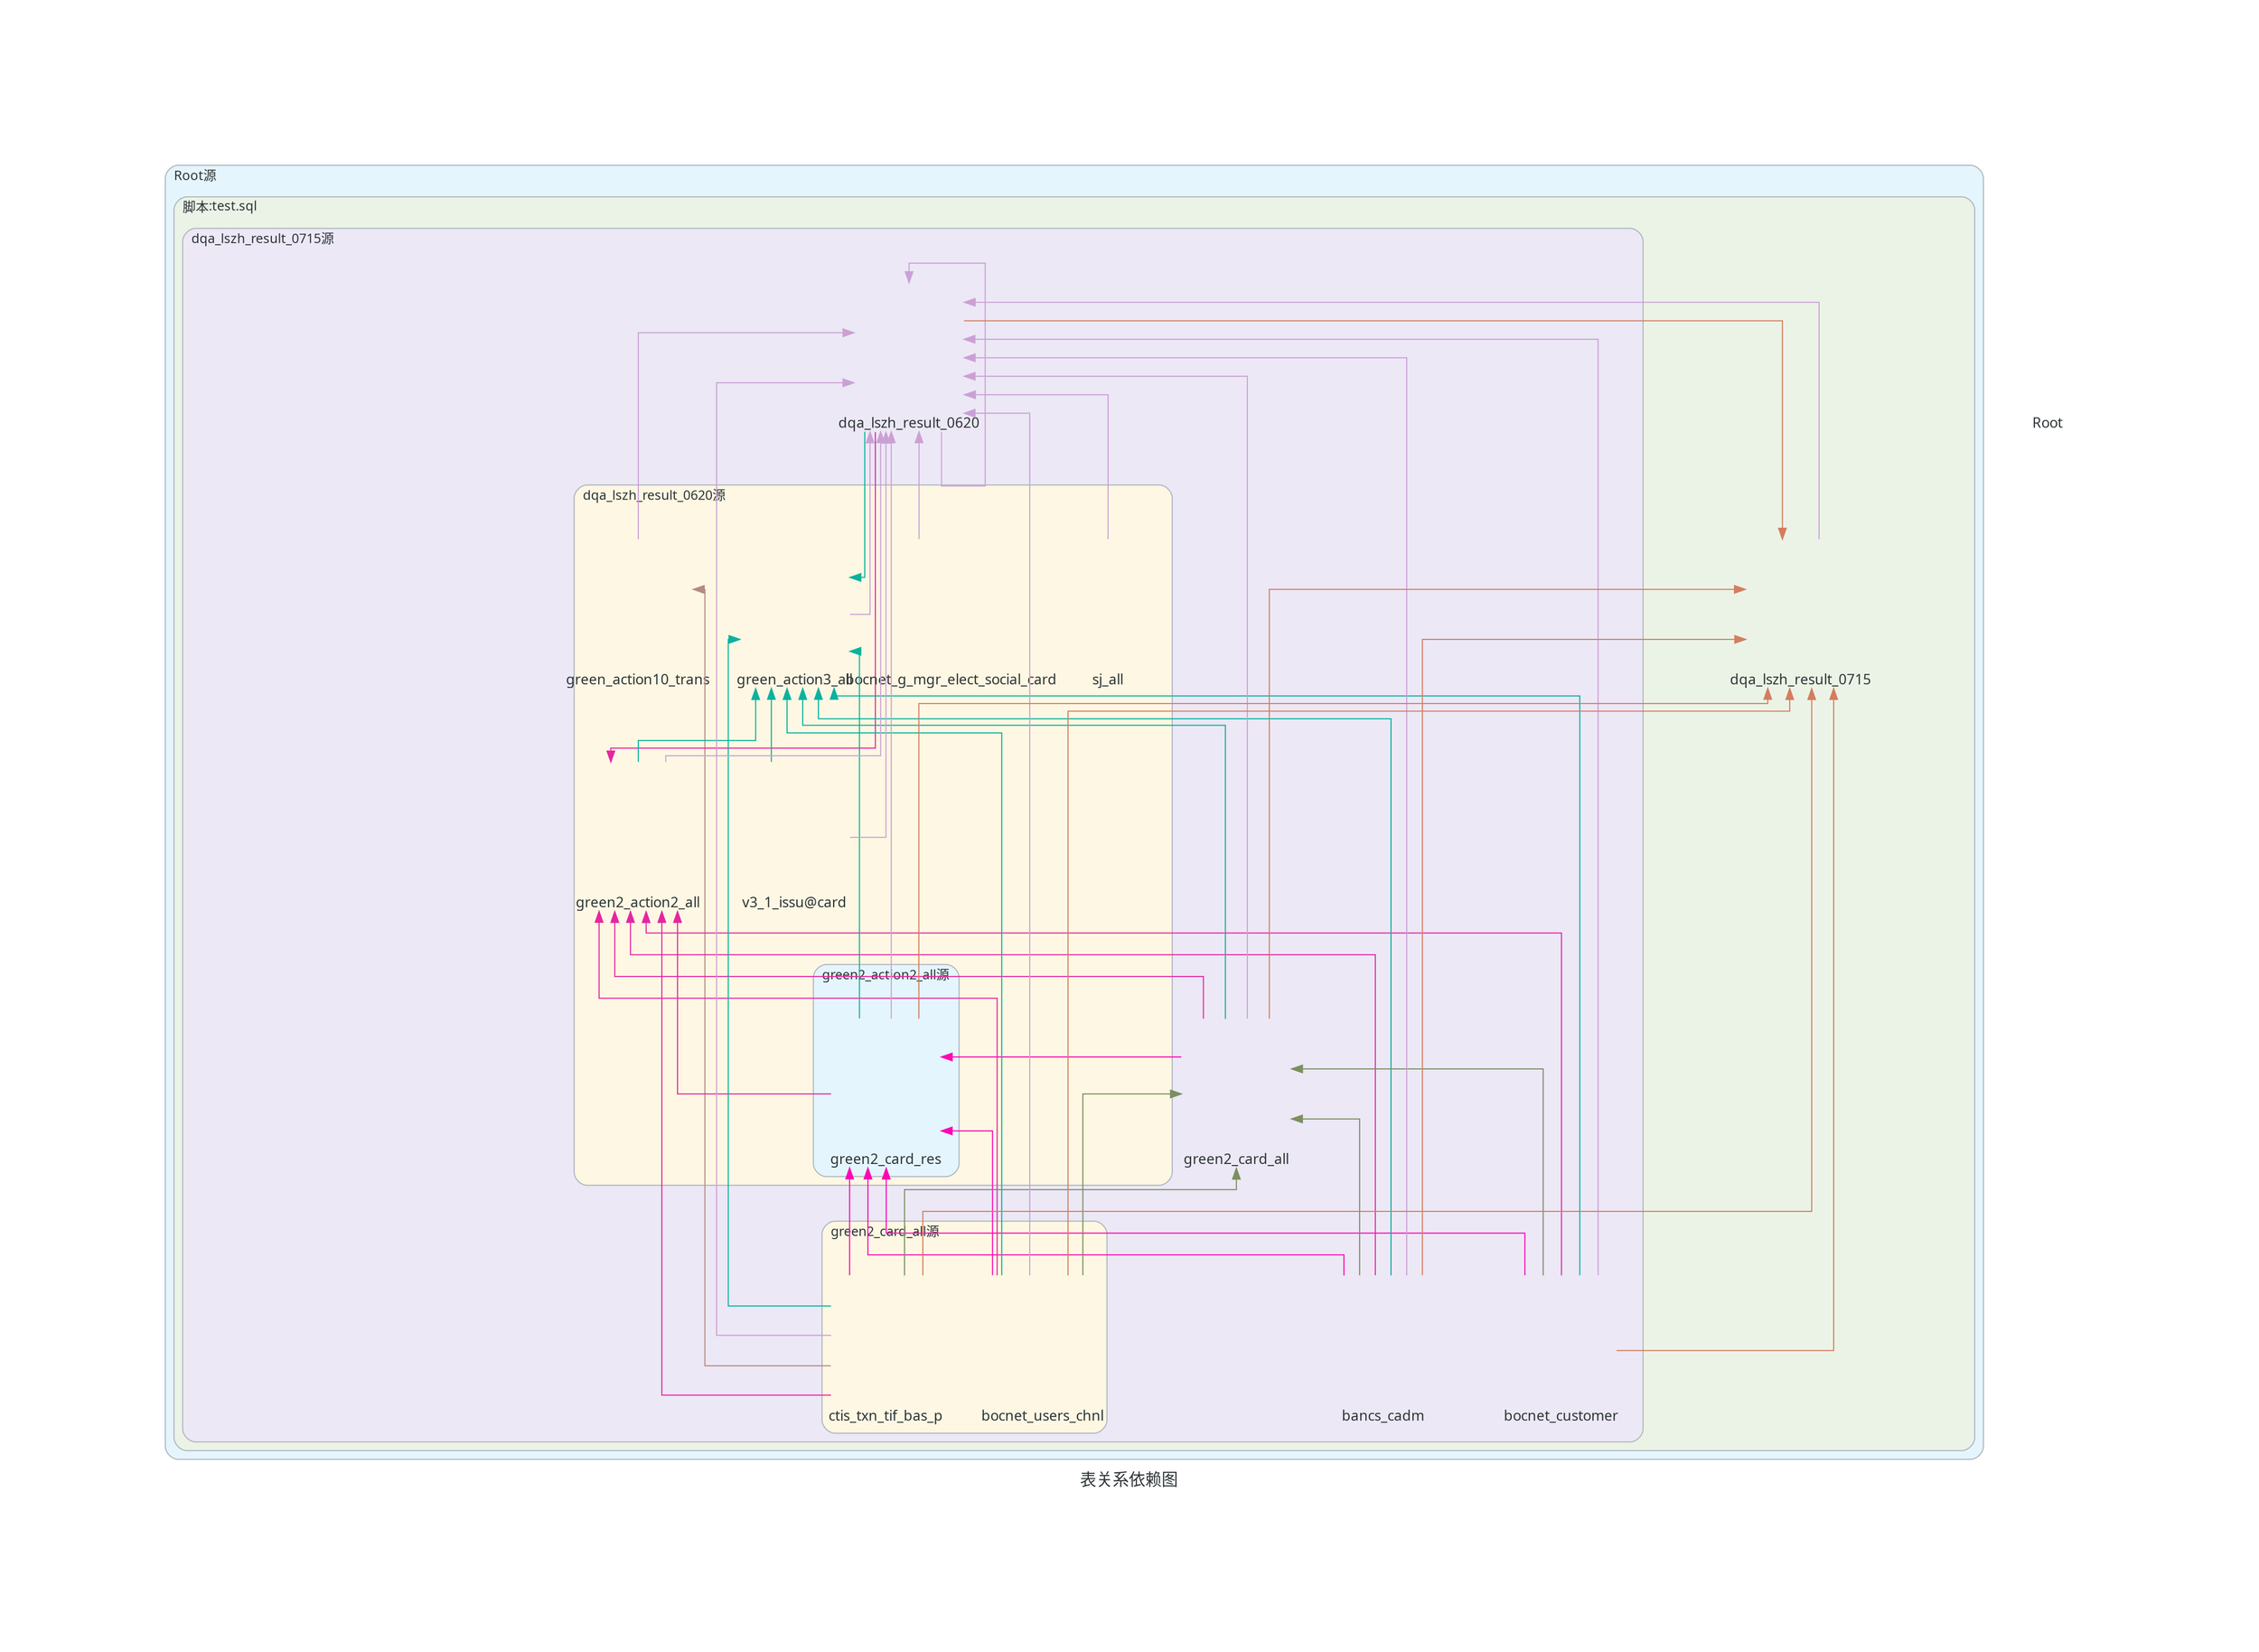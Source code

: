 digraph 表关系依赖图 {
	graph [bb="0,0,1619.5,1231",
		fontcolor="#2D3436",
		fontname="Sans-Serif",
		fontsize=15,
		label=表关系依赖图,
		lheight=0.24,
		lp="809.75,12.5",
		lwidth=1.26,
		nodesep=0.60,
		pad=2.0,
		rankdir=TB,
		ranksep=0.75,
		splines=ortho
	];
	node [fixedsize=true,
		fontcolor="#2D3436",
		fontname="Sans-Serif",
		fontsize=13,
		height=1.4,
		imagescale=true,
		label="\N",
		labelloc=b,
		shape=box,
		style=rounded,
		width=1.4
	];
	edge [color="#7B8894"];
	subgraph cluster_Root源 {
		graph [bb="109.5,33,1611.5,1223",
			bgcolor="#E5F5FD",
			fontname="Sans-Serif",
			fontsize=12,
			label=Root源,
			labeljust=l,
			lheight=0.18,
			lp="137.5,1212.5",
			lwidth=0.56,
			pencolor="#AEB6BE",
			rankdir=LR,
			shape=box,
			style=rounded
		];
		subgraph "cluster_脚本:test.sql" {
			graph [bb="117.5,41,1603.5,1194",
				bgcolor="#EBF3E7",
				fontname="Sans-Serif",
				fontsize=12,
				label="脚本:test.sql",
				labeljust=l,
				lheight=0.18,
				lp="160,1183.5",
				lwidth=0.96,
				pencolor="#AEB6BE",
				rankdir=LR,
				shape=box,
				style=rounded
			];
			subgraph cluster_dqa_lszh_result_0715源 {
				graph [bb="125.5,49,1396.5,1165",
					bgcolor="#ECE8F6",
					fontname="Sans-Serif",
					fontsize=12,
					label=dqa_lszh_result_0715源,
					labeljust=l,
					lheight=0.18,
					lp="199.5,1154.5",
					lwidth=1.83,
					pencolor="#AEB6BE",
					rankdir=LR,
					shape=box,
					style=rounded
				];
				subgraph cluster_green2_card_all源 {
					graph [bb="1011.5,57,1273.5,252",
						bgcolor="#FDF7E3",
						fontname="Sans-Serif",
						fontsize=12,
						label=green2_card_all源,
						labeljust=l,
						lheight=0.18,
						lp="1069.5,241.5",
						lwidth=1.39,
						pencolor="#AEB6BE",
						rankdir=LR,
						shape=box,
						style=rounded
					];
					"0a942916bbf84345a85710cbe812d3f7"	[height=1.9028,
						image="/home/sura/.local/lib/python3.10/site-packages/resources/programming/flowchart/database.png",
						label=ctis_txn_tif_bas_p,
						pos="1214.5,133.5",
						shape=none,
						width=1.4028];
					"392bfa46944d458f87974d37ee86ea04"	[height=1.9028,
						image="/home/sura/.local/lib/python3.10/site-packages/resources/programming/flowchart/database.png",
						label=bocnet_users_chnl,
						pos="1070.5,133.5",
						shape=none,
						width=1.4028];
				}
				subgraph cluster_dqa_lszh_result_0620源 {
					graph [bb="548.5,285,1098.5,929",
						bgcolor="#FDF7E3",
						fontname="Sans-Serif",
						fontsize=12,
						label=dqa_lszh_result_0620源,
						labeljust=l,
						lheight=0.18,
						lp="622.5,918.5",
						lwidth=1.83,
						pencolor="#AEB6BE",
						rankdir=LR,
						shape=box,
						style=rounded
					];
					subgraph cluster_green_action10_trans源 {
						graph [bgcolor="#E5F5FD",
							fontname="Sans-Serif",
							fontsize=12,
							label=green_action10_trans源,
							labeljust=l,
							pencolor="#AEB6BE",
							rankdir=LR,
							shape=box,
							style=rounded
						];
					}
					subgraph cluster_green2_action2_all源 {
						graph [bb="749.5,293,883.5,488",
							bgcolor="#E5F5FD",
							fontname="Sans-Serif",
							fontsize=12,
							label=green2_action2_all源,
							labeljust=l,
							lheight=0.18,
							lp="816.5,477.5",
							lwidth=1.64,
							pencolor="#AEB6BE",
							rankdir=LR,
							shape=box,
							style=rounded
						];
						subgraph cluster_green2_card_res源 {
							graph [bgcolor="#EBF3E7",
								fontname="Sans-Serif",
								fontsize=12,
								label=green2_card_res源,
								labeljust=l,
								pencolor="#AEB6BE",
								rankdir=LR,
								shape=box,
								style=rounded
							];
						}
						"6fcb8832769e42f299975633f47ba128"	[height=1.9028,
							image="/home/sura/.local/lib/python3.10/site-packages/resources/programming/flowchart/database.png",
							label=green2_card_res,
							pos="816.5,369.5",
							shape=none,
							width=1.4028];
					}
					subgraph cluster_green_action3_all源 {
						graph [bgcolor="#E5F5FD",
							fontname="Sans-Serif",
							fontsize=12,
							label=green_action3_all源,
							labeljust=l,
							pencolor="#AEB6BE",
							rankdir=LR,
							shape=box,
							style=rounded
						];
					}
					"1e52bfc54628431ab7f84d7cdce19dd7"	[height=1.9028,
						image="/home/sura/.local/lib/python3.10/site-packages/resources/programming/flowchart/database.png",
						label=green_action10_trans,
						pos="895.5,810.5",
						shape=none,
						width=1.4028];
					a96485cdfdd6434b9575a6775181da36	[height=1.9028,
						image="/home/sura/.local/lib/python3.10/site-packages/resources/programming/flowchart/database.png",
						label=green2_action2_all,
						pos="914.5,605.5",
						shape=none,
						width=1.4028];
					a96485cdfdd6434b9575a6775181da36 -> "6fcb8832769e42f299975633f47ba128"	[color="#E526A1",
						dir=back,
						fontcolor="#2D3436",
						fontname="Sans-Serif",
						fontsize=13,
						label=" ",
						lp="892.5,503",
						pos="s,864.19,582 858.32,582 858.32,582 857.67,582 857.67,582 857.67,582 857.67,500.03 857.67,437.91"];
					"8f2da7dc12354d63a0ff88222c3c60ee"	[height=1.9028,
						image="/home/sura/.local/lib/python3.10/site-packages/resources/programming/flowchart/database.png",
						label="v3_1_issu@card",
						pos="679.5,605.5",
						shape=none,
						width=1.4028];
					"83d521491cd442d49512fa6e82c8e704"	[height=1.9028,
						image="/home/sura/.local/lib/python3.10/site-packages/resources/programming/flowchart/database.png",
						label=bocnet_g_mgr_elect_social_card,
						pos="1039.5,810.5",
						shape=none,
						width=1.4028];
					bb1ff301db284a57830cc6503883a4a2	[height=1.9028,
						image="/home/sura/.local/lib/python3.10/site-packages/resources/programming/flowchart/database.png",
						label=sj_all,
						pos="607.5,810.5",
						shape=none,
						width=1.4028];
					b5684be9941a4795b2950dcb9181e01a	[height=1.9028,
						image="/home/sura/.local/lib/python3.10/site-packages/resources/programming/flowchart/database.png",
						label=green_action3_all,
						pos="751.5,810.5",
						shape=none,
						width=1.4028];
					b5684be9941a4795b2950dcb9181e01a -> a96485cdfdd6434b9575a6775181da36	[color="#0AB29E",
						dir=back,
						fontcolor="#2D3436",
						fontname="Sans-Serif",
						fontsize=13,
						label=" ",
						lp="892.5,708",
						pos="s,793,742.02 793,730.51 793,730.51 793,628 793,628 793,628 830.65,628 864.03,628"];
					b5684be9941a4795b2950dcb9181e01a -> "6fcb8832769e42f299975633f47ba128"	[color="#0AB29E",
						dir=back,
						fontcolor="#2D3436",
						fontname="Sans-Serif",
						fontsize=13,
						label=" ",
						lp="818.5,605.5",
						pos="s,784,742.08 784,730.56 784,730.56 784,437.72 784,437.72"];
					b5684be9941a4795b2950dcb9181e01a -> "8f2da7dc12354d63a0ff88222c3c60ee"	[color="#0AB29E",
						dir=back,
						fontcolor="#2D3436",
						fontname="Sans-Serif",
						fontsize=13,
						label=" ",
						lp="717.5,708",
						pos="s,720.33,742.24 720.33,730.72 720.33,730.72 720.33,673.81 720.33,673.81"];
				}
				"6fd8367748d2488699b7c2e79175b525"	[height=1.9028,
					image="/home/sura/.local/lib/python3.10/site-packages/resources/programming/flowchart/database.png",
					label=bancs_cadm,
					pos="516.5,133.5",
					shape=none,
					width=1.4028];
				d91a7ab5fca54d0583454bd7fc1f032e	[height=1.9028,
					image="/home/sura/.local/lib/python3.10/site-packages/resources/programming/flowchart/database.png",
					label=bocnet_customer,
					pos="335.5,133.5",
					shape=none,
					width=1.4028];
				"1528e4cd99f94c2a99091f173c5b37d9"	[height=1.9028,
					image="/home/sura/.local/lib/python3.10/site-packages/resources/programming/flowchart/database.png",
					label=green2_card_all,
					pos="1157.5,369.5",
					shape=none,
					width=1.4028];
				"1528e4cd99f94c2a99091f173c5b37d9" -> "6fd8367748d2488699b7c2e79175b525"	[color="#7B8F60",
					dir=back,
					fontcolor="#2D3436",
					fontname="Sans-Serif",
					fontsize=13,
					label=" ",
					lp="1060.5,267",
					pos="s,1114,301.09 1114,289.58 1114,289.58 1114,261 1114,261 1114,261 564.5,261 564.5,261 564.5,261 564.5,232.04 564.5,201.73"];
				"1528e4cd99f94c2a99091f173c5b37d9" -> d91a7ab5fca54d0583454bd7fc1f032e	[color="#7B8F60",
					dir=back,
					fontcolor="#2D3436",
					fontname="Sans-Serif",
					fontsize=13,
					label=" ",
					lp="594.5,267",
					pos="s,1110.5,301.08 1110.5,289.57 1110.5,289.57 1110.5,281 1110.5,281 1110.5,281 371.57,281 371.57,281 371.57,281 371.57,240.28 371.57,\
201.64"];
				"1528e4cd99f94c2a99091f173c5b37d9" -> "0a942916bbf84345a85710cbe812d3f7"	[color="#7B8F60",
					dir=back,
					fontcolor="#2D3436",
					fontname="Sans-Serif",
					fontsize=13,
					label=" ",
					lp="1216.5,267",
					pos="s,1197,301.24 1197,289.73 1197,289.73 1197,201.61 1197,201.61"];
				"1528e4cd99f94c2a99091f173c5b37d9" -> "392bfa46944d458f87974d37ee86ea04"	[color="#7B8F60",
					dir=back,
					fontcolor="#2D3436",
					fontname="Sans-Serif",
					fontsize=13,
					label=" ",
					lp="1164.5,267",
					pos="s,1117.5,301.24 1117.5,289.73 1117.5,289.73 1117.5,201.61 1117.5,201.61"];
				c65d6e9ac985467fac07b48eab036076	[height=1.9028,
					image="/home/sura/.local/lib/python3.10/site-packages/resources/programming/flowchart/database.png",
					label=dqa_lszh_result_0620,
					pos="648.5,1046.5",
					shape=none,
					width=1.4028];
				c65d6e9ac985467fac07b48eab036076 -> "6fd8367748d2488699b7c2e79175b525"	[color="#CBA1D4",
					dir=back,
					fontcolor="#2D3436",
					fontname="Sans-Serif",
					fontsize=13,
					label=" ",
					lp="268.5,605.5",
					pos="s,598.26,1023 586.75,1023 586.75,1023 511.5,1023 511.5,1023 511.5,1023 511.5,410.11 511.5,201.82"];
				c65d6e9ac985467fac07b48eab036076 -> d91a7ab5fca54d0583454bd7fc1f032e	[color="#CBA1D4",
					dir=back,
					fontcolor="#2D3436",
					fontname="Sans-Serif",
					fontsize=13,
					label=" ",
					lp="178.5,605.5",
					pos="s,598.11,1069 586.6,1069 586.6,1069 299.43,1069 299.43,1069 299.43,1069 299.43,417.57 299.43,201.91"];
				c65d6e9ac985467fac07b48eab036076 -> "1528e4cd99f94c2a99091f173c5b37d9"	[color="#CBA1D4",
					dir=back,
					fontcolor="#2D3436",
					fontname="Sans-Serif",
					fontsize=13,
					label=" ",
					lp="1181.5,708",
					pos="s,698.7,1065 710.21,1065 710.21,1065 1157.5,1065 1157.5,1065 1157.5,1065 1157.5,613.01 1157.5,437.77"];
				c65d6e9ac985467fac07b48eab036076 -> "0a942916bbf84345a85710cbe812d3f7"	[color="#CBA1D4",
					dir=back,
					fontcolor="#2D3436",
					fontname="Sans-Serif",
					fontsize=13,
					label=" ",
					lp="448.5,605.5",
					pos="s,698.86,1077 710.38,1077 710.38,1077 1242.2,1077 1242.2,1077 1242.2,1077 1242.2,418.46 1242.2,201.73"];
				c65d6e9ac985467fac07b48eab036076 -> "392bfa46944d458f87974d37ee86ea04"	[color="#CBA1D4",
					dir=back,
					fontcolor="#2D3436",
					fontname="Sans-Serif",
					fontsize=13,
					label=" ",
					lp="358.5,605.5",
					pos="s,698.93,1052 710.44,1052 710.44,1052 1095.7,1052 1095.7,1052 1095.7,1052 1095.7,414.65 1095.7,201.79"];
				c65d6e9ac985467fac07b48eab036076 -> c65d6e9ac985467fac07b48eab036076	[color="#CBA1D4",
					dir=back,
					fontcolor="#2D3436",
					fontname="Sans-Serif",
					fontsize=13,
					label=" ",
					lp="101.5,33",
					pos="s,648.5,1114.7 648.5,1126.2 648.5,1126.2 648.5,1133 648.5,1133 648.5,1133 577.5,1133 577.5,1133 577.5,1133 577.5,928 577.5,928 577.5,\
928 618,928 618,928 618,928 618,951.91 618,978.25"];
				c65d6e9ac985467fac07b48eab036076 -> "1e52bfc54628431ab7f84d7cdce19dd7"	[color="#CBA1D4",
					dir=back,
					fontcolor="#2D3436",
					fontname="Sans-Serif",
					fontsize=13,
					label=" ",
					lp="846.5,944",
					pos="s,698.78,1002 710.3,1002 710.3,1002 895.5,1002 895.5,1002 895.5,1002 895.5,933.82 895.5,878.82"];
				c65d6e9ac985467fac07b48eab036076 -> a96485cdfdd6434b9575a6775181da36	[color="#CBA1D4",
					dir=back,
					fontcolor="#2D3436",
					fontname="Sans-Serif",
					fontsize=13,
					label=" ",
					lp="1178.5,810.5",
					pos="s,698.68,1027 710.19,1027 710.19,1027 958.67,1027 958.67,1027 958.67,1027 958.67,792.98 958.67,673.69"];
				c65d6e9ac985467fac07b48eab036076 -> "6fcb8832769e42f299975633f47ba128"	[color="#CBA1D4",
					dir=back,
					fontcolor="#2D3436",
					fontname="Sans-Serif",
					fontsize=13,
					label=" ",
					lp="494.5,708",
					pos="s,698.65,990 710.16,990 710.16,990 823.5,990 823.5,990 823.5,990 823.5,599.35 823.5,437.98"];
				c65d6e9ac985467fac07b48eab036076 -> "8f2da7dc12354d63a0ff88222c3c60ee"	[color="#CBA1D4",
					dir=back,
					fontcolor="#2D3436",
					fontname="Sans-Serif",
					fontsize=13,
					label=" ",
					lp="421.5,810.5",
					pos="s,668.25,978.08 668.25,966.56 668.25,966.56 668.25,673.72 668.25,673.72"];
				c65d6e9ac985467fac07b48eab036076 -> "83d521491cd442d49512fa6e82c8e704"	[color="#CBA1D4",
					dir=back,
					fontcolor="#2D3436",
					fontname="Sans-Serif",
					fontsize=13,
					label=" ",
					lp="970.5,944",
					pos="s,698.82,1040 710.33,1040 710.33,1040 1039.5,1040 1039.5,1040 1039.5,1040 1039.5,946.39 1039.5,878.74"];
				c65d6e9ac985467fac07b48eab036076 -> bb1ff301db284a57830cc6503883a4a2	[color="#CBA1D4",
					dir=back,
					fontcolor="#2D3436",
					fontname="Sans-Serif",
					fontsize=13,
					label=" ",
					lp="614.5,944",
					pos="s,638,978.24 638,966.73 638,966.73 638,878.61 638,878.61"];
				c65d6e9ac985467fac07b48eab036076 -> b5684be9941a4795b2950dcb9181e01a	[color="#CBA1D4",
					dir=back,
					fontcolor="#2D3436",
					fontname="Sans-Serif",
					fontsize=13,
					label=" ",
					lp="686.5,944",
					pos="s,688.75,978.07 688.75,966.55 688.75,966.55 688.75,833 688.75,833 688.75,833 693.85,833 701.15,833"];
				"1e52bfc54628431ab7f84d7cdce19dd7" -> "0a942916bbf84345a85710cbe812d3f7"	[color="#B48A83",
					dir=back,
					fontcolor="#2D3436",
					fontname="Sans-Serif",
					fontsize=13,
					label=" ",
					lp="1313.5,503",
					pos="s,905,742.15 905,730.64 905,730.64 905,693 905,693 905,693 1230.8,693 1230.8,693 1230.8,693 1230.8,351.08 1230.8,201.83"];
				a96485cdfdd6434b9575a6775181da36 -> "6fd8367748d2488699b7c2e79175b525"	[color="#E526A1",
					dir=back,
					fontcolor="#2D3436",
					fontname="Sans-Serif",
					fontsize=13,
					label=" ",
					lp="493.5,369.5",
					pos="s,916,537.19 916,525.68 916,525.68 916,99 916,99 916,99 673.99,99 566.69,99"];
				a96485cdfdd6434b9575a6775181da36 -> d91a7ab5fca54d0583454bd7fc1f032e	[color="#E526A1",
					dir=back,
					fontcolor="#2D3436",
					fontname="Sans-Serif",
					fontsize=13,
					label=" ",
					lp="313.5,369.5",
					pos="s,891.5,537.25 891.5,525.74 891.5,525.74 891.5,487 891.5,487 891.5,487 342.71,487 342.71,487 342.71,487 342.71,304.38 342.71,201.66"];
				a96485cdfdd6434b9575a6775181da36 -> "1528e4cd99f94c2a99091f173c5b37d9"	[color="#E526A1",
					dir=back,
					fontcolor="#2D3436",
					fontname="Sans-Serif",
					fontsize=13,
					label=" ",
					lp="1076.5,503",
					pos="s,940.5,537.23 940.5,525.71 940.5,525.71 940.5,403 940.5,403 940.5,403 1043.1,403 1107.2,403"];
				a96485cdfdd6434b9575a6775181da36 -> "0a942916bbf84345a85710cbe812d3f7"	[color="#E526A1",
					dir=back,
					fontcolor="#2D3436",
					fontname="Sans-Serif",
					fontsize=13,
					label=" ",
					lp="1296.5,369.5",
					pos="s,964.85,628 976.36,628 976.36,628 1219.4,628 1219.4,628 1219.4,628 1219.4,337.76 1219.4,202"];
				a96485cdfdd6434b9575a6775181da36 -> "392bfa46944d458f87974d37ee86ea04"	[color="#E526A1",
					dir=back,
					fontcolor="#2D3436",
					fontname="Sans-Serif",
					fontsize=13,
					label=" ",
					lp="955.5,369.5",
					pos="s,964.75,582 976.26,582 976.26,582 1066.7,582 1066.7,582 1066.7,582 1066.7,327.08 1066.7,201.62"];
				a96485cdfdd6434b9575a6775181da36 -> c65d6e9ac985467fac07b48eab036076	[color="#E526A1",
					dir=back,
					fontcolor="#2D3436",
					fontname="Sans-Serif",
					fontsize=13,
					label=" ",
					lp="511.5,810.5",
					pos="s,952.33,673.58 952.33,685.09 952.33,685.09 952.33,1015 952.33,1015 952.33,1015 784.97,1015 698.67,1015"];
				"6fcb8832769e42f299975633f47ba128" -> "6fd8367748d2488699b7c2e79175b525"	[color="#FD07B4",
					dir=back,
					fontcolor="#2D3436",
					fontname="Sans-Serif",
					fontsize=13,
					label=" ",
					lp="542.5,267",
					pos="s,766.22,346 754.71,346 754.71,346 562,346 562,346 562,346 562,264.03 562,201.91"];
				"6fcb8832769e42f299975633f47ba128" -> d91a7ab5fca54d0583454bd7fc1f032e	[color="#FD07B4",
					dir=back,
					fontcolor="#2D3436",
					fontname="Sans-Serif",
					fontsize=13,
					label=" ",
					lp="362.5,267",
					pos="s,766.03,392 754.51,392 754.51,392 357.14,392 357.14,392 357.14,392 357.14,278.34 357.14,201.76"];
				"6fcb8832769e42f299975633f47ba128" -> "1528e4cd99f94c2a99091f173c5b37d9"	[color="#FD07B4",
					dir=back,
					fontcolor="#2D3436",
					fontname="Sans-Serif",
					fontsize=13,
					label=" ",
					lp="959.5,503",
					pos="s,866.82,369 878.33,369 878.33,369 1107.3,369 1107.3,369"];
				"6fcb8832769e42f299975633f47ba128" -> "0a942916bbf84345a85710cbe812d3f7"	[color="#FD07B4",
					dir=back,
					fontcolor="#2D3436",
					fontname="Sans-Serif",
					fontsize=13,
					label=" ",
					lp="1112.5,267",
					pos="s,816.5,301.11 816.5,289.6 816.5,289.6 816.5,241 816.5,241 816.5,241 1186,241 1186,241 1186,241 1186,223.09 1186,201.89"];
				"6fcb8832769e42f299975633f47ba128" -> "392bfa46944d458f87974d37ee86ea04"	[color="#FD07B4",
					dir=back,
					fontcolor="#2D3436",
					fontname="Sans-Serif",
					fontsize=13,
					label=" ",
					lp="881.5,267",
					pos="s,866.84,335 878.36,335 878.36,335 1043.3,335 1043.3,335 1043.3,335 1043.3,260.42 1043.3,202"];
				b5684be9941a4795b2950dcb9181e01a -> "6fd8367748d2488699b7c2e79175b525"	[color="#0AB29E",
					dir=back,
					fontcolor="#2D3436",
					fontname="Sans-Serif",
					fontsize=13,
					label=" ",
					lp="519.5,503",
					pos="s,739,742.12 739,730.61 739,730.61 739,133 739,133 739,133 632.64,133 566.99,133"];
				b5684be9941a4795b2950dcb9181e01a -> d91a7ab5fca54d0583454bd7fc1f032e	[color="#0AB29E",
					dir=back,
					fontcolor="#2D3436",
					fontname="Sans-Serif",
					fontsize=13,
					label=" ",
					lp="318.5,503",
					pos="s,710.67,742.26 710.67,733.03 710.67,733.03 710.67,732 710.67,732 710.67,732 313.86,732 313.86,732 313.86,732 313.86,358.9 313.86,\
201.86"];
				b5684be9941a4795b2950dcb9181e01a -> "1528e4cd99f94c2a99091f173c5b37d9"	[color="#0AB29E",
					dir=back,
					fontcolor="#2D3436",
					fontname="Sans-Serif",
					fontsize=13,
					label=" ",
					lp="1098.5,605.5",
					pos="s,775,742.27 775,730.76 775,730.76 775,683 775,683 775,683 1132.2,683 1132.2,683 1132.2,683 1132.2,530.16 1132.2,437.91"];
				b5684be9941a4795b2950dcb9181e01a -> "0a942916bbf84345a85710cbe812d3f7"	[color="#0AB29E",
					dir=back,
					fontcolor="#2D3436",
					fontname="Sans-Serif",
					fontsize=13,
					label=" ",
					lp="1261.5,503",
					pos="s,757,742.01 757,730.5 757,730.5 757,221 757,221 757,221 1175,221 1175,221 1175,221 1175,212.88 1175,201.58"];
				b5684be9941a4795b2950dcb9181e01a -> "392bfa46944d458f87974d37ee86ea04"	[color="#0AB29E",
					dir=back,
					fontcolor="#2D3436",
					fontname="Sans-Serif",
					fontsize=13,
					label=" ",
					lp="1011.5,503",
					pos="s,748,742.24 748,730.73 748,730.73 748,167 748,167 748,167 929.41,167 1020.1,167"];
				b5684be9941a4795b2950dcb9181e01a -> c65d6e9ac985467fac07b48eab036076	[color="#0AB29E",
					dir=back,
					fontcolor="#2D3436",
					fontname="Sans-Serif",
					fontsize=13,
					label=" ",
					lp="748.5,944",
					pos="s,701.2,787 689.68,787 689.68,787 678.5,787 678.5,787 678.5,787 678.5,901.43 678.5,978.32"];
			}
			"27f601cc202a40f7ba2ffd3e0cb2da53"	[height=1.9028,
				image="/home/sura/.local/lib/python3.10/site-packages/resources/programming/flowchart/database.png",
				label=dqa_lszh_result_0715,
				pos="1457.5,810.5",
				shape=none,
				width=1.4028];
			"27f601cc202a40f7ba2ffd3e0cb2da53" -> "6fd8367748d2488699b7c2e79175b525"	[color="#D47D5E",
				dir=back,
				fontcolor="#2D3436",
				fontname="Sans-Serif",
				fontsize=13,
				label=" ",
				lp="1489.5,503",
				pos="s,1457.5,742.09 1457.5,730.57 1457.5,730.57 1457.5,712 1457.5,712 1457.5,712 559.5,712 559.5,712 559.5,712 559.5,354.93 559.5,201.85"];
			"27f601cc202a40f7ba2ffd3e0cb2da53" -> d91a7ab5fca54d0583454bd7fc1f032e	[color="#D47D5E",
				dir=back,
				fontcolor="#2D3436",
				fontname="Sans-Serif",
				fontsize=13,
				label=" ",
				lp="1437.5,503",
				pos="s,1432.2,742.08 1432.2,730.57 1432.2,730.57 1432.2,722 1432.2,722 1432.2,722 328.29,722 328.29,722 328.29,722 328.29,356.95 328.29,\
201.87"];
			"27f601cc202a40f7ba2ffd3e0cb2da53" -> "1528e4cd99f94c2a99091f173c5b37d9"	[color="#D47D5E",
				dir=back,
				fontcolor="#2D3436",
				fontname="Sans-Serif",
				fontsize=13,
				label=" ",
				lp="1413.5,605.5",
				pos="s,1407.1,810 1395.6,810 1395.6,810 1182.8,810 1182.8,810 1182.8,810 1182.8,561.57 1182.8,437.84"];
			"27f601cc202a40f7ba2ffd3e0cb2da53" -> "0a942916bbf84345a85710cbe812d3f7"	[color="#D47D5E",
				dir=back,
				fontcolor="#2D3436",
				fontname="Sans-Serif",
				fontsize=13,
				label=" ",
				lp="1593.5,503",
				pos="s,1407.1,776 1395.6,776 1395.6,776 1253.6,776 1253.6,776 1253.6,776 1253.6,367.51 1253.6,201.95"];
			"27f601cc202a40f7ba2ffd3e0cb2da53" -> "392bfa46944d458f87974d37ee86ea04"	[color="#D47D5E",
				dir=back,
				fontcolor="#2D3436",
				fontname="Sans-Serif",
				fontsize=13,
				label=" ",
				lp="1541.5,503",
				pos="s,1407.2,844 1395.7,844 1395.7,844 1101.3,844 1101.3,844 1101.3,844 1101.3,380.02 1101.3,201.95"];
			"27f601cc202a40f7ba2ffd3e0cb2da53" -> c65d6e9ac985467fac07b48eab036076	[color="#D47D5E",
				dir=back,
				fontcolor="#2D3436",
				fontname="Sans-Serif",
				fontsize=13,
				label=" ",
				lp="1427.5,944",
				pos="s,1474.3,878.84 1474.3,890.36 1474.3,890.36 1474.3,1102 1474.3,1102 1474.3,1102 878.22,1102 698.92,1102"];
			"27f601cc202a40f7ba2ffd3e0cb2da53" -> "6fcb8832769e42f299975633f47ba128"	[color="#D47D5E",
				dir=back,
				fontcolor="#2D3436",
				fontname="Sans-Serif",
				fontsize=13,
				label=" ",
				lp="1323.5,605.5",
				pos="s,1482.8,742.11 1482.8,730.6 1482.8,730.6 1482.8,703 1482.8,703 1482.8,703 851.33,703 851.33,703 851.33,703 851.33,535.36 851.33,\
437.79"];
			c65d6e9ac985467fac07b48eab036076 -> "27f601cc202a40f7ba2ffd3e0cb2da53"	[color="#CBA1D4",
				dir=back,
				fontcolor="#2D3436",
				fontname="Sans-Serif",
				fontsize=13,
				label=" ",
				lp="1342.5,944",
				pos="s,698.96,1090 710.47,1090 710.47,1090 1440.7,1090 1440.7,1090 1440.7,1090 1440.7,961.62 1440.7,878.87"];
		}
	}
	beff148a3bdd4a719e1100d34b784de8	[height=1.9028,
		image="/home/sura/.local/lib/python3.10/site-packages/resources/programming/flowchart/database.png",
		label=Root,
		pos="50.5,1046.5",
		shape=none,
		width=1.4028];
}
